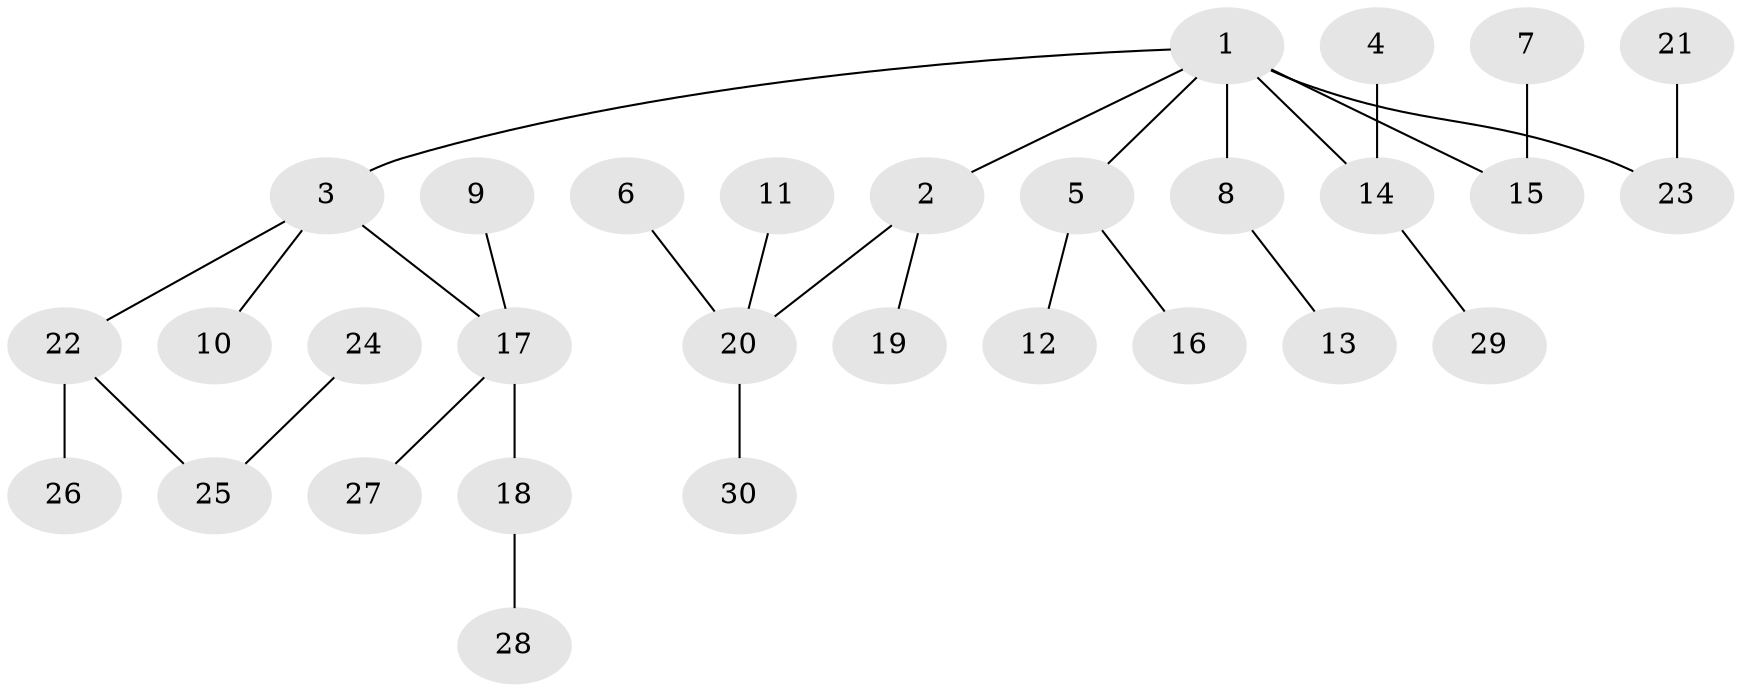 // original degree distribution, {7: 0.016666666666666666, 3: 0.15, 2: 0.21666666666666667, 4: 0.11666666666666667, 1: 0.5}
// Generated by graph-tools (version 1.1) at 2025/50/03/09/25 03:50:22]
// undirected, 30 vertices, 29 edges
graph export_dot {
graph [start="1"]
  node [color=gray90,style=filled];
  1;
  2;
  3;
  4;
  5;
  6;
  7;
  8;
  9;
  10;
  11;
  12;
  13;
  14;
  15;
  16;
  17;
  18;
  19;
  20;
  21;
  22;
  23;
  24;
  25;
  26;
  27;
  28;
  29;
  30;
  1 -- 2 [weight=1.0];
  1 -- 3 [weight=1.0];
  1 -- 5 [weight=1.0];
  1 -- 8 [weight=1.0];
  1 -- 14 [weight=1.0];
  1 -- 15 [weight=1.0];
  1 -- 23 [weight=1.0];
  2 -- 19 [weight=1.0];
  2 -- 20 [weight=1.0];
  3 -- 10 [weight=1.0];
  3 -- 17 [weight=1.0];
  3 -- 22 [weight=1.0];
  4 -- 14 [weight=1.0];
  5 -- 12 [weight=1.0];
  5 -- 16 [weight=1.0];
  6 -- 20 [weight=1.0];
  7 -- 15 [weight=1.0];
  8 -- 13 [weight=1.0];
  9 -- 17 [weight=1.0];
  11 -- 20 [weight=1.0];
  14 -- 29 [weight=1.0];
  17 -- 18 [weight=1.0];
  17 -- 27 [weight=1.0];
  18 -- 28 [weight=1.0];
  20 -- 30 [weight=1.0];
  21 -- 23 [weight=1.0];
  22 -- 25 [weight=1.0];
  22 -- 26 [weight=1.0];
  24 -- 25 [weight=1.0];
}
